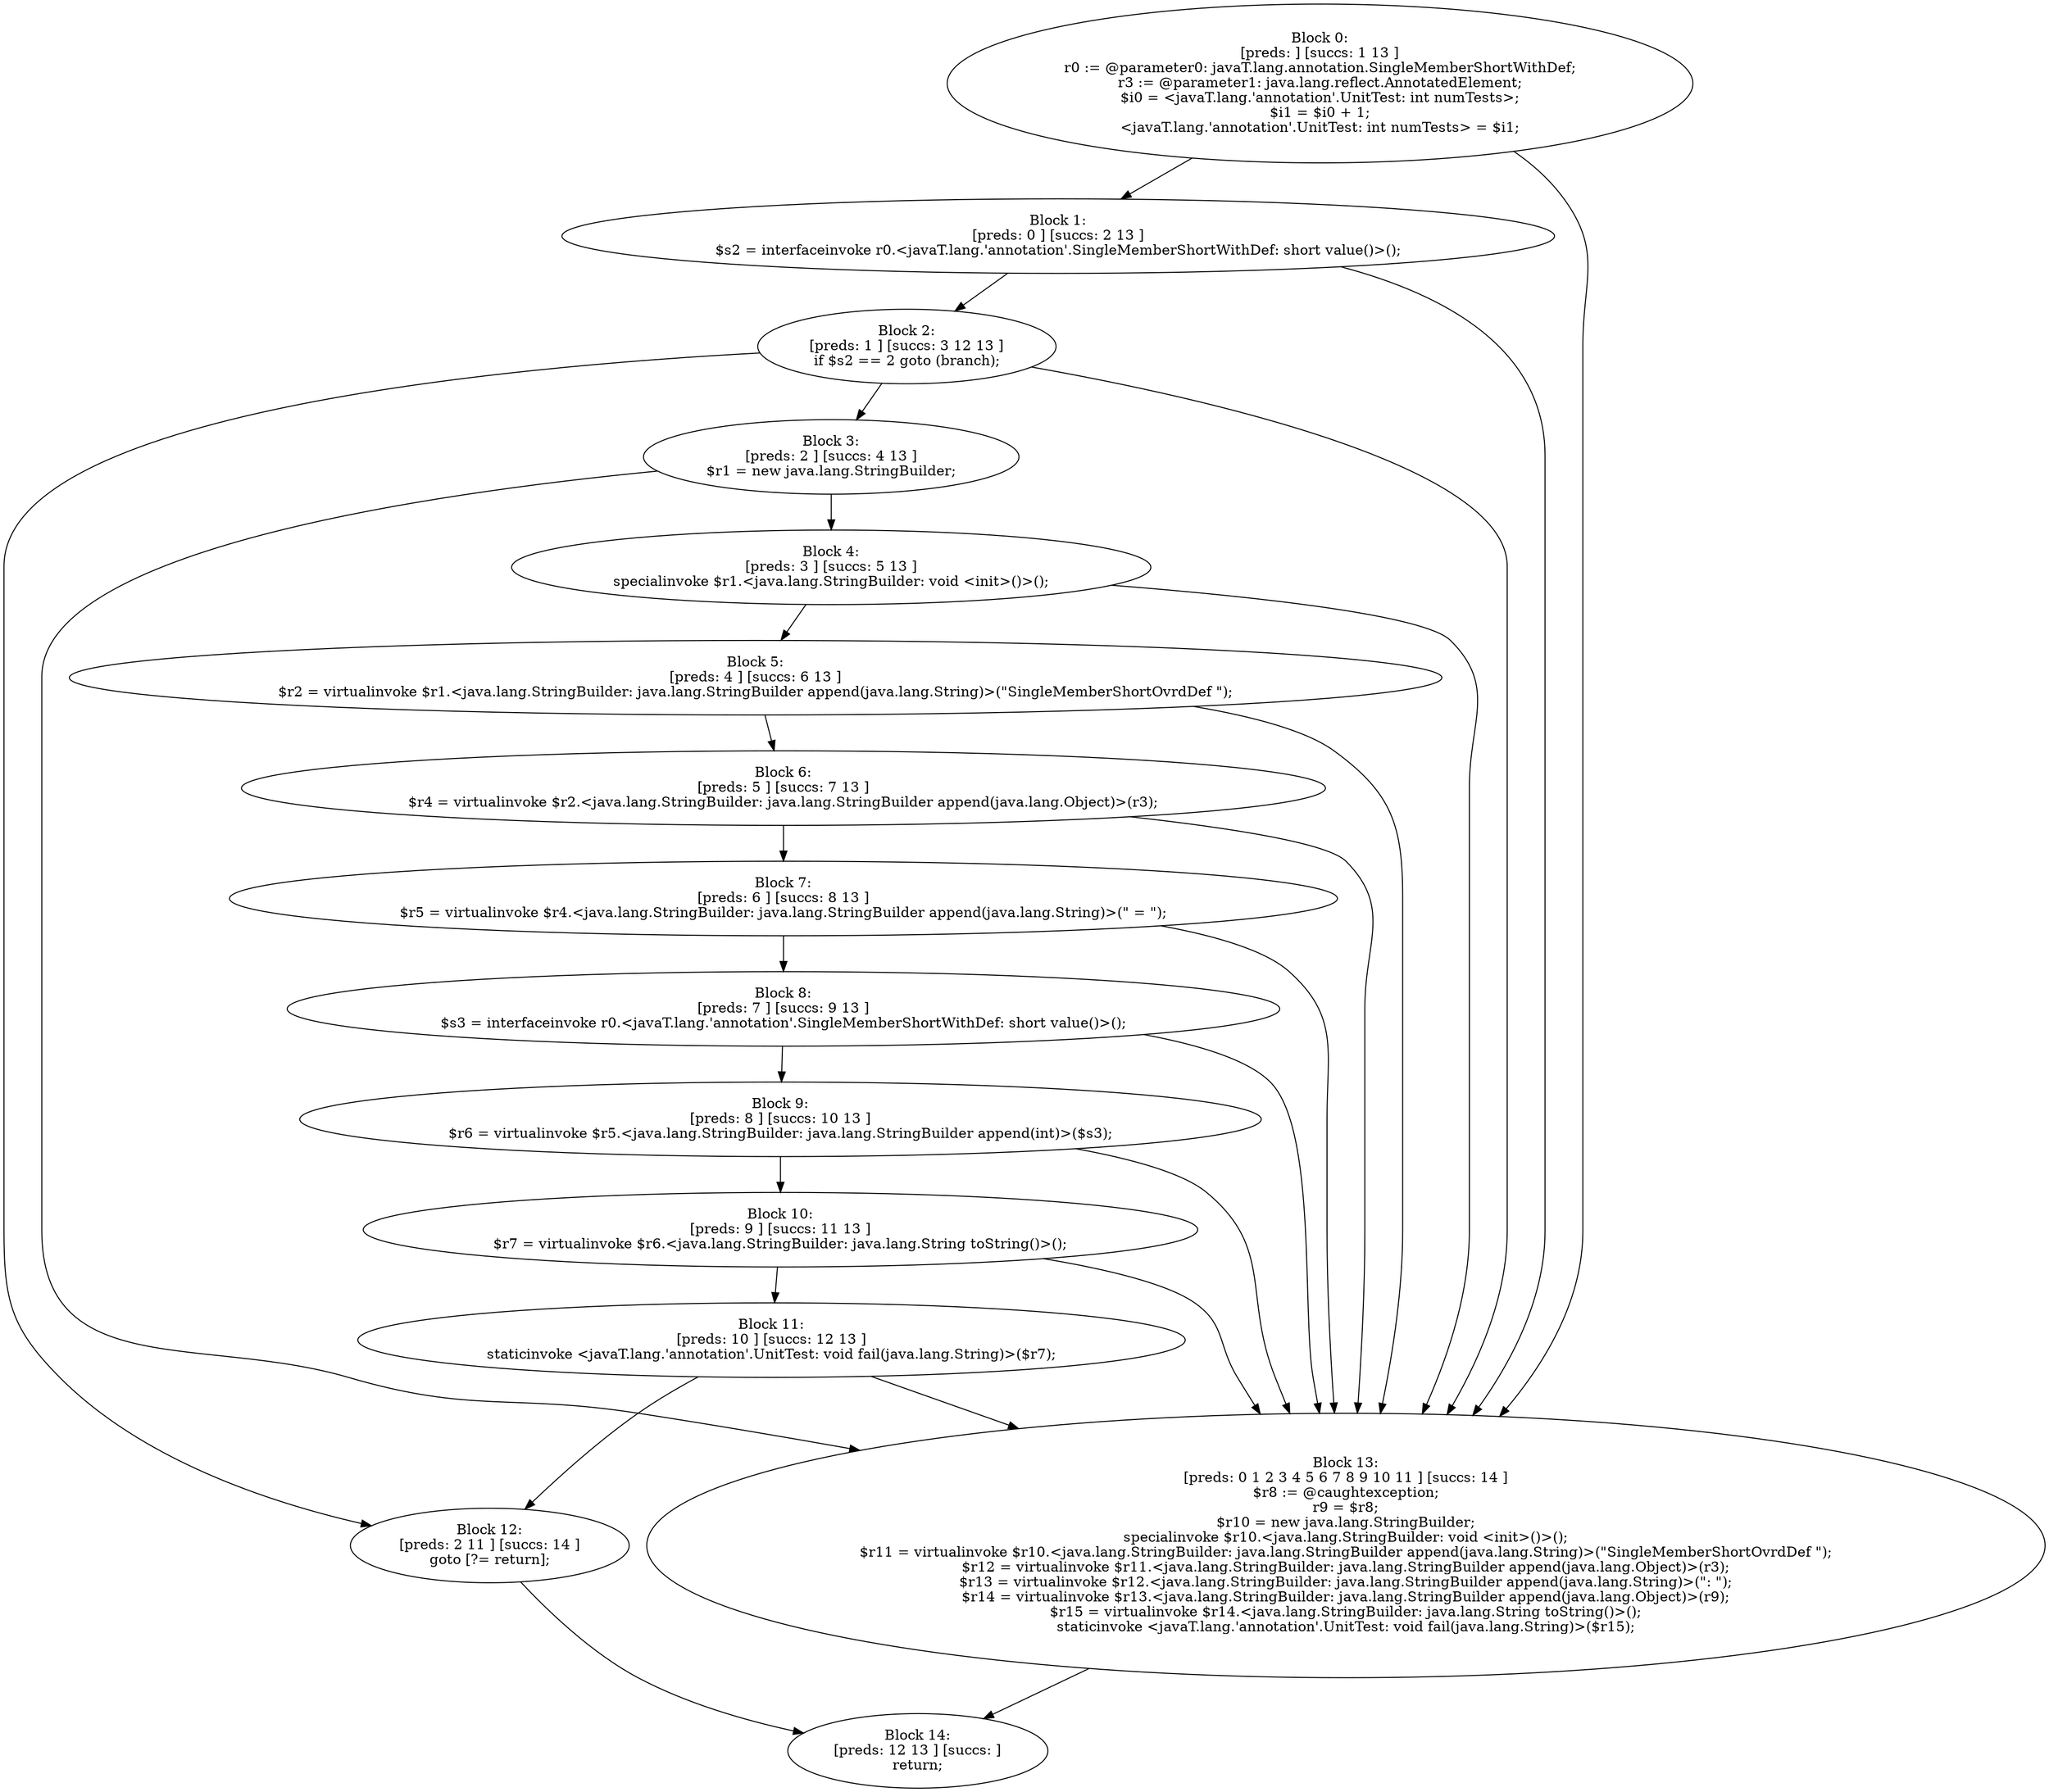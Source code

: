 digraph "unitGraph" {
    "Block 0:
[preds: ] [succs: 1 13 ]
r0 := @parameter0: javaT.lang.annotation.SingleMemberShortWithDef;
r3 := @parameter1: java.lang.reflect.AnnotatedElement;
$i0 = <javaT.lang.'annotation'.UnitTest: int numTests>;
$i1 = $i0 + 1;
<javaT.lang.'annotation'.UnitTest: int numTests> = $i1;
"
    "Block 1:
[preds: 0 ] [succs: 2 13 ]
$s2 = interfaceinvoke r0.<javaT.lang.'annotation'.SingleMemberShortWithDef: short value()>();
"
    "Block 2:
[preds: 1 ] [succs: 3 12 13 ]
if $s2 == 2 goto (branch);
"
    "Block 3:
[preds: 2 ] [succs: 4 13 ]
$r1 = new java.lang.StringBuilder;
"
    "Block 4:
[preds: 3 ] [succs: 5 13 ]
specialinvoke $r1.<java.lang.StringBuilder: void <init>()>();
"
    "Block 5:
[preds: 4 ] [succs: 6 13 ]
$r2 = virtualinvoke $r1.<java.lang.StringBuilder: java.lang.StringBuilder append(java.lang.String)>(\"SingleMemberShortOvrdDef \");
"
    "Block 6:
[preds: 5 ] [succs: 7 13 ]
$r4 = virtualinvoke $r2.<java.lang.StringBuilder: java.lang.StringBuilder append(java.lang.Object)>(r3);
"
    "Block 7:
[preds: 6 ] [succs: 8 13 ]
$r5 = virtualinvoke $r4.<java.lang.StringBuilder: java.lang.StringBuilder append(java.lang.String)>(\" = \");
"
    "Block 8:
[preds: 7 ] [succs: 9 13 ]
$s3 = interfaceinvoke r0.<javaT.lang.'annotation'.SingleMemberShortWithDef: short value()>();
"
    "Block 9:
[preds: 8 ] [succs: 10 13 ]
$r6 = virtualinvoke $r5.<java.lang.StringBuilder: java.lang.StringBuilder append(int)>($s3);
"
    "Block 10:
[preds: 9 ] [succs: 11 13 ]
$r7 = virtualinvoke $r6.<java.lang.StringBuilder: java.lang.String toString()>();
"
    "Block 11:
[preds: 10 ] [succs: 12 13 ]
staticinvoke <javaT.lang.'annotation'.UnitTest: void fail(java.lang.String)>($r7);
"
    "Block 12:
[preds: 2 11 ] [succs: 14 ]
goto [?= return];
"
    "Block 13:
[preds: 0 1 2 3 4 5 6 7 8 9 10 11 ] [succs: 14 ]
$r8 := @caughtexception;
r9 = $r8;
$r10 = new java.lang.StringBuilder;
specialinvoke $r10.<java.lang.StringBuilder: void <init>()>();
$r11 = virtualinvoke $r10.<java.lang.StringBuilder: java.lang.StringBuilder append(java.lang.String)>(\"SingleMemberShortOvrdDef \");
$r12 = virtualinvoke $r11.<java.lang.StringBuilder: java.lang.StringBuilder append(java.lang.Object)>(r3);
$r13 = virtualinvoke $r12.<java.lang.StringBuilder: java.lang.StringBuilder append(java.lang.String)>(\": \");
$r14 = virtualinvoke $r13.<java.lang.StringBuilder: java.lang.StringBuilder append(java.lang.Object)>(r9);
$r15 = virtualinvoke $r14.<java.lang.StringBuilder: java.lang.String toString()>();
staticinvoke <javaT.lang.'annotation'.UnitTest: void fail(java.lang.String)>($r15);
"
    "Block 14:
[preds: 12 13 ] [succs: ]
return;
"
    "Block 0:
[preds: ] [succs: 1 13 ]
r0 := @parameter0: javaT.lang.annotation.SingleMemberShortWithDef;
r3 := @parameter1: java.lang.reflect.AnnotatedElement;
$i0 = <javaT.lang.'annotation'.UnitTest: int numTests>;
$i1 = $i0 + 1;
<javaT.lang.'annotation'.UnitTest: int numTests> = $i1;
"->"Block 1:
[preds: 0 ] [succs: 2 13 ]
$s2 = interfaceinvoke r0.<javaT.lang.'annotation'.SingleMemberShortWithDef: short value()>();
";
    "Block 0:
[preds: ] [succs: 1 13 ]
r0 := @parameter0: javaT.lang.annotation.SingleMemberShortWithDef;
r3 := @parameter1: java.lang.reflect.AnnotatedElement;
$i0 = <javaT.lang.'annotation'.UnitTest: int numTests>;
$i1 = $i0 + 1;
<javaT.lang.'annotation'.UnitTest: int numTests> = $i1;
"->"Block 13:
[preds: 0 1 2 3 4 5 6 7 8 9 10 11 ] [succs: 14 ]
$r8 := @caughtexception;
r9 = $r8;
$r10 = new java.lang.StringBuilder;
specialinvoke $r10.<java.lang.StringBuilder: void <init>()>();
$r11 = virtualinvoke $r10.<java.lang.StringBuilder: java.lang.StringBuilder append(java.lang.String)>(\"SingleMemberShortOvrdDef \");
$r12 = virtualinvoke $r11.<java.lang.StringBuilder: java.lang.StringBuilder append(java.lang.Object)>(r3);
$r13 = virtualinvoke $r12.<java.lang.StringBuilder: java.lang.StringBuilder append(java.lang.String)>(\": \");
$r14 = virtualinvoke $r13.<java.lang.StringBuilder: java.lang.StringBuilder append(java.lang.Object)>(r9);
$r15 = virtualinvoke $r14.<java.lang.StringBuilder: java.lang.String toString()>();
staticinvoke <javaT.lang.'annotation'.UnitTest: void fail(java.lang.String)>($r15);
";
    "Block 1:
[preds: 0 ] [succs: 2 13 ]
$s2 = interfaceinvoke r0.<javaT.lang.'annotation'.SingleMemberShortWithDef: short value()>();
"->"Block 2:
[preds: 1 ] [succs: 3 12 13 ]
if $s2 == 2 goto (branch);
";
    "Block 1:
[preds: 0 ] [succs: 2 13 ]
$s2 = interfaceinvoke r0.<javaT.lang.'annotation'.SingleMemberShortWithDef: short value()>();
"->"Block 13:
[preds: 0 1 2 3 4 5 6 7 8 9 10 11 ] [succs: 14 ]
$r8 := @caughtexception;
r9 = $r8;
$r10 = new java.lang.StringBuilder;
specialinvoke $r10.<java.lang.StringBuilder: void <init>()>();
$r11 = virtualinvoke $r10.<java.lang.StringBuilder: java.lang.StringBuilder append(java.lang.String)>(\"SingleMemberShortOvrdDef \");
$r12 = virtualinvoke $r11.<java.lang.StringBuilder: java.lang.StringBuilder append(java.lang.Object)>(r3);
$r13 = virtualinvoke $r12.<java.lang.StringBuilder: java.lang.StringBuilder append(java.lang.String)>(\": \");
$r14 = virtualinvoke $r13.<java.lang.StringBuilder: java.lang.StringBuilder append(java.lang.Object)>(r9);
$r15 = virtualinvoke $r14.<java.lang.StringBuilder: java.lang.String toString()>();
staticinvoke <javaT.lang.'annotation'.UnitTest: void fail(java.lang.String)>($r15);
";
    "Block 2:
[preds: 1 ] [succs: 3 12 13 ]
if $s2 == 2 goto (branch);
"->"Block 3:
[preds: 2 ] [succs: 4 13 ]
$r1 = new java.lang.StringBuilder;
";
    "Block 2:
[preds: 1 ] [succs: 3 12 13 ]
if $s2 == 2 goto (branch);
"->"Block 12:
[preds: 2 11 ] [succs: 14 ]
goto [?= return];
";
    "Block 2:
[preds: 1 ] [succs: 3 12 13 ]
if $s2 == 2 goto (branch);
"->"Block 13:
[preds: 0 1 2 3 4 5 6 7 8 9 10 11 ] [succs: 14 ]
$r8 := @caughtexception;
r9 = $r8;
$r10 = new java.lang.StringBuilder;
specialinvoke $r10.<java.lang.StringBuilder: void <init>()>();
$r11 = virtualinvoke $r10.<java.lang.StringBuilder: java.lang.StringBuilder append(java.lang.String)>(\"SingleMemberShortOvrdDef \");
$r12 = virtualinvoke $r11.<java.lang.StringBuilder: java.lang.StringBuilder append(java.lang.Object)>(r3);
$r13 = virtualinvoke $r12.<java.lang.StringBuilder: java.lang.StringBuilder append(java.lang.String)>(\": \");
$r14 = virtualinvoke $r13.<java.lang.StringBuilder: java.lang.StringBuilder append(java.lang.Object)>(r9);
$r15 = virtualinvoke $r14.<java.lang.StringBuilder: java.lang.String toString()>();
staticinvoke <javaT.lang.'annotation'.UnitTest: void fail(java.lang.String)>($r15);
";
    "Block 3:
[preds: 2 ] [succs: 4 13 ]
$r1 = new java.lang.StringBuilder;
"->"Block 4:
[preds: 3 ] [succs: 5 13 ]
specialinvoke $r1.<java.lang.StringBuilder: void <init>()>();
";
    "Block 3:
[preds: 2 ] [succs: 4 13 ]
$r1 = new java.lang.StringBuilder;
"->"Block 13:
[preds: 0 1 2 3 4 5 6 7 8 9 10 11 ] [succs: 14 ]
$r8 := @caughtexception;
r9 = $r8;
$r10 = new java.lang.StringBuilder;
specialinvoke $r10.<java.lang.StringBuilder: void <init>()>();
$r11 = virtualinvoke $r10.<java.lang.StringBuilder: java.lang.StringBuilder append(java.lang.String)>(\"SingleMemberShortOvrdDef \");
$r12 = virtualinvoke $r11.<java.lang.StringBuilder: java.lang.StringBuilder append(java.lang.Object)>(r3);
$r13 = virtualinvoke $r12.<java.lang.StringBuilder: java.lang.StringBuilder append(java.lang.String)>(\": \");
$r14 = virtualinvoke $r13.<java.lang.StringBuilder: java.lang.StringBuilder append(java.lang.Object)>(r9);
$r15 = virtualinvoke $r14.<java.lang.StringBuilder: java.lang.String toString()>();
staticinvoke <javaT.lang.'annotation'.UnitTest: void fail(java.lang.String)>($r15);
";
    "Block 4:
[preds: 3 ] [succs: 5 13 ]
specialinvoke $r1.<java.lang.StringBuilder: void <init>()>();
"->"Block 5:
[preds: 4 ] [succs: 6 13 ]
$r2 = virtualinvoke $r1.<java.lang.StringBuilder: java.lang.StringBuilder append(java.lang.String)>(\"SingleMemberShortOvrdDef \");
";
    "Block 4:
[preds: 3 ] [succs: 5 13 ]
specialinvoke $r1.<java.lang.StringBuilder: void <init>()>();
"->"Block 13:
[preds: 0 1 2 3 4 5 6 7 8 9 10 11 ] [succs: 14 ]
$r8 := @caughtexception;
r9 = $r8;
$r10 = new java.lang.StringBuilder;
specialinvoke $r10.<java.lang.StringBuilder: void <init>()>();
$r11 = virtualinvoke $r10.<java.lang.StringBuilder: java.lang.StringBuilder append(java.lang.String)>(\"SingleMemberShortOvrdDef \");
$r12 = virtualinvoke $r11.<java.lang.StringBuilder: java.lang.StringBuilder append(java.lang.Object)>(r3);
$r13 = virtualinvoke $r12.<java.lang.StringBuilder: java.lang.StringBuilder append(java.lang.String)>(\": \");
$r14 = virtualinvoke $r13.<java.lang.StringBuilder: java.lang.StringBuilder append(java.lang.Object)>(r9);
$r15 = virtualinvoke $r14.<java.lang.StringBuilder: java.lang.String toString()>();
staticinvoke <javaT.lang.'annotation'.UnitTest: void fail(java.lang.String)>($r15);
";
    "Block 5:
[preds: 4 ] [succs: 6 13 ]
$r2 = virtualinvoke $r1.<java.lang.StringBuilder: java.lang.StringBuilder append(java.lang.String)>(\"SingleMemberShortOvrdDef \");
"->"Block 6:
[preds: 5 ] [succs: 7 13 ]
$r4 = virtualinvoke $r2.<java.lang.StringBuilder: java.lang.StringBuilder append(java.lang.Object)>(r3);
";
    "Block 5:
[preds: 4 ] [succs: 6 13 ]
$r2 = virtualinvoke $r1.<java.lang.StringBuilder: java.lang.StringBuilder append(java.lang.String)>(\"SingleMemberShortOvrdDef \");
"->"Block 13:
[preds: 0 1 2 3 4 5 6 7 8 9 10 11 ] [succs: 14 ]
$r8 := @caughtexception;
r9 = $r8;
$r10 = new java.lang.StringBuilder;
specialinvoke $r10.<java.lang.StringBuilder: void <init>()>();
$r11 = virtualinvoke $r10.<java.lang.StringBuilder: java.lang.StringBuilder append(java.lang.String)>(\"SingleMemberShortOvrdDef \");
$r12 = virtualinvoke $r11.<java.lang.StringBuilder: java.lang.StringBuilder append(java.lang.Object)>(r3);
$r13 = virtualinvoke $r12.<java.lang.StringBuilder: java.lang.StringBuilder append(java.lang.String)>(\": \");
$r14 = virtualinvoke $r13.<java.lang.StringBuilder: java.lang.StringBuilder append(java.lang.Object)>(r9);
$r15 = virtualinvoke $r14.<java.lang.StringBuilder: java.lang.String toString()>();
staticinvoke <javaT.lang.'annotation'.UnitTest: void fail(java.lang.String)>($r15);
";
    "Block 6:
[preds: 5 ] [succs: 7 13 ]
$r4 = virtualinvoke $r2.<java.lang.StringBuilder: java.lang.StringBuilder append(java.lang.Object)>(r3);
"->"Block 7:
[preds: 6 ] [succs: 8 13 ]
$r5 = virtualinvoke $r4.<java.lang.StringBuilder: java.lang.StringBuilder append(java.lang.String)>(\" = \");
";
    "Block 6:
[preds: 5 ] [succs: 7 13 ]
$r4 = virtualinvoke $r2.<java.lang.StringBuilder: java.lang.StringBuilder append(java.lang.Object)>(r3);
"->"Block 13:
[preds: 0 1 2 3 4 5 6 7 8 9 10 11 ] [succs: 14 ]
$r8 := @caughtexception;
r9 = $r8;
$r10 = new java.lang.StringBuilder;
specialinvoke $r10.<java.lang.StringBuilder: void <init>()>();
$r11 = virtualinvoke $r10.<java.lang.StringBuilder: java.lang.StringBuilder append(java.lang.String)>(\"SingleMemberShortOvrdDef \");
$r12 = virtualinvoke $r11.<java.lang.StringBuilder: java.lang.StringBuilder append(java.lang.Object)>(r3);
$r13 = virtualinvoke $r12.<java.lang.StringBuilder: java.lang.StringBuilder append(java.lang.String)>(\": \");
$r14 = virtualinvoke $r13.<java.lang.StringBuilder: java.lang.StringBuilder append(java.lang.Object)>(r9);
$r15 = virtualinvoke $r14.<java.lang.StringBuilder: java.lang.String toString()>();
staticinvoke <javaT.lang.'annotation'.UnitTest: void fail(java.lang.String)>($r15);
";
    "Block 7:
[preds: 6 ] [succs: 8 13 ]
$r5 = virtualinvoke $r4.<java.lang.StringBuilder: java.lang.StringBuilder append(java.lang.String)>(\" = \");
"->"Block 8:
[preds: 7 ] [succs: 9 13 ]
$s3 = interfaceinvoke r0.<javaT.lang.'annotation'.SingleMemberShortWithDef: short value()>();
";
    "Block 7:
[preds: 6 ] [succs: 8 13 ]
$r5 = virtualinvoke $r4.<java.lang.StringBuilder: java.lang.StringBuilder append(java.lang.String)>(\" = \");
"->"Block 13:
[preds: 0 1 2 3 4 5 6 7 8 9 10 11 ] [succs: 14 ]
$r8 := @caughtexception;
r9 = $r8;
$r10 = new java.lang.StringBuilder;
specialinvoke $r10.<java.lang.StringBuilder: void <init>()>();
$r11 = virtualinvoke $r10.<java.lang.StringBuilder: java.lang.StringBuilder append(java.lang.String)>(\"SingleMemberShortOvrdDef \");
$r12 = virtualinvoke $r11.<java.lang.StringBuilder: java.lang.StringBuilder append(java.lang.Object)>(r3);
$r13 = virtualinvoke $r12.<java.lang.StringBuilder: java.lang.StringBuilder append(java.lang.String)>(\": \");
$r14 = virtualinvoke $r13.<java.lang.StringBuilder: java.lang.StringBuilder append(java.lang.Object)>(r9);
$r15 = virtualinvoke $r14.<java.lang.StringBuilder: java.lang.String toString()>();
staticinvoke <javaT.lang.'annotation'.UnitTest: void fail(java.lang.String)>($r15);
";
    "Block 8:
[preds: 7 ] [succs: 9 13 ]
$s3 = interfaceinvoke r0.<javaT.lang.'annotation'.SingleMemberShortWithDef: short value()>();
"->"Block 9:
[preds: 8 ] [succs: 10 13 ]
$r6 = virtualinvoke $r5.<java.lang.StringBuilder: java.lang.StringBuilder append(int)>($s3);
";
    "Block 8:
[preds: 7 ] [succs: 9 13 ]
$s3 = interfaceinvoke r0.<javaT.lang.'annotation'.SingleMemberShortWithDef: short value()>();
"->"Block 13:
[preds: 0 1 2 3 4 5 6 7 8 9 10 11 ] [succs: 14 ]
$r8 := @caughtexception;
r9 = $r8;
$r10 = new java.lang.StringBuilder;
specialinvoke $r10.<java.lang.StringBuilder: void <init>()>();
$r11 = virtualinvoke $r10.<java.lang.StringBuilder: java.lang.StringBuilder append(java.lang.String)>(\"SingleMemberShortOvrdDef \");
$r12 = virtualinvoke $r11.<java.lang.StringBuilder: java.lang.StringBuilder append(java.lang.Object)>(r3);
$r13 = virtualinvoke $r12.<java.lang.StringBuilder: java.lang.StringBuilder append(java.lang.String)>(\": \");
$r14 = virtualinvoke $r13.<java.lang.StringBuilder: java.lang.StringBuilder append(java.lang.Object)>(r9);
$r15 = virtualinvoke $r14.<java.lang.StringBuilder: java.lang.String toString()>();
staticinvoke <javaT.lang.'annotation'.UnitTest: void fail(java.lang.String)>($r15);
";
    "Block 9:
[preds: 8 ] [succs: 10 13 ]
$r6 = virtualinvoke $r5.<java.lang.StringBuilder: java.lang.StringBuilder append(int)>($s3);
"->"Block 10:
[preds: 9 ] [succs: 11 13 ]
$r7 = virtualinvoke $r6.<java.lang.StringBuilder: java.lang.String toString()>();
";
    "Block 9:
[preds: 8 ] [succs: 10 13 ]
$r6 = virtualinvoke $r5.<java.lang.StringBuilder: java.lang.StringBuilder append(int)>($s3);
"->"Block 13:
[preds: 0 1 2 3 4 5 6 7 8 9 10 11 ] [succs: 14 ]
$r8 := @caughtexception;
r9 = $r8;
$r10 = new java.lang.StringBuilder;
specialinvoke $r10.<java.lang.StringBuilder: void <init>()>();
$r11 = virtualinvoke $r10.<java.lang.StringBuilder: java.lang.StringBuilder append(java.lang.String)>(\"SingleMemberShortOvrdDef \");
$r12 = virtualinvoke $r11.<java.lang.StringBuilder: java.lang.StringBuilder append(java.lang.Object)>(r3);
$r13 = virtualinvoke $r12.<java.lang.StringBuilder: java.lang.StringBuilder append(java.lang.String)>(\": \");
$r14 = virtualinvoke $r13.<java.lang.StringBuilder: java.lang.StringBuilder append(java.lang.Object)>(r9);
$r15 = virtualinvoke $r14.<java.lang.StringBuilder: java.lang.String toString()>();
staticinvoke <javaT.lang.'annotation'.UnitTest: void fail(java.lang.String)>($r15);
";
    "Block 10:
[preds: 9 ] [succs: 11 13 ]
$r7 = virtualinvoke $r6.<java.lang.StringBuilder: java.lang.String toString()>();
"->"Block 11:
[preds: 10 ] [succs: 12 13 ]
staticinvoke <javaT.lang.'annotation'.UnitTest: void fail(java.lang.String)>($r7);
";
    "Block 10:
[preds: 9 ] [succs: 11 13 ]
$r7 = virtualinvoke $r6.<java.lang.StringBuilder: java.lang.String toString()>();
"->"Block 13:
[preds: 0 1 2 3 4 5 6 7 8 9 10 11 ] [succs: 14 ]
$r8 := @caughtexception;
r9 = $r8;
$r10 = new java.lang.StringBuilder;
specialinvoke $r10.<java.lang.StringBuilder: void <init>()>();
$r11 = virtualinvoke $r10.<java.lang.StringBuilder: java.lang.StringBuilder append(java.lang.String)>(\"SingleMemberShortOvrdDef \");
$r12 = virtualinvoke $r11.<java.lang.StringBuilder: java.lang.StringBuilder append(java.lang.Object)>(r3);
$r13 = virtualinvoke $r12.<java.lang.StringBuilder: java.lang.StringBuilder append(java.lang.String)>(\": \");
$r14 = virtualinvoke $r13.<java.lang.StringBuilder: java.lang.StringBuilder append(java.lang.Object)>(r9);
$r15 = virtualinvoke $r14.<java.lang.StringBuilder: java.lang.String toString()>();
staticinvoke <javaT.lang.'annotation'.UnitTest: void fail(java.lang.String)>($r15);
";
    "Block 11:
[preds: 10 ] [succs: 12 13 ]
staticinvoke <javaT.lang.'annotation'.UnitTest: void fail(java.lang.String)>($r7);
"->"Block 12:
[preds: 2 11 ] [succs: 14 ]
goto [?= return];
";
    "Block 11:
[preds: 10 ] [succs: 12 13 ]
staticinvoke <javaT.lang.'annotation'.UnitTest: void fail(java.lang.String)>($r7);
"->"Block 13:
[preds: 0 1 2 3 4 5 6 7 8 9 10 11 ] [succs: 14 ]
$r8 := @caughtexception;
r9 = $r8;
$r10 = new java.lang.StringBuilder;
specialinvoke $r10.<java.lang.StringBuilder: void <init>()>();
$r11 = virtualinvoke $r10.<java.lang.StringBuilder: java.lang.StringBuilder append(java.lang.String)>(\"SingleMemberShortOvrdDef \");
$r12 = virtualinvoke $r11.<java.lang.StringBuilder: java.lang.StringBuilder append(java.lang.Object)>(r3);
$r13 = virtualinvoke $r12.<java.lang.StringBuilder: java.lang.StringBuilder append(java.lang.String)>(\": \");
$r14 = virtualinvoke $r13.<java.lang.StringBuilder: java.lang.StringBuilder append(java.lang.Object)>(r9);
$r15 = virtualinvoke $r14.<java.lang.StringBuilder: java.lang.String toString()>();
staticinvoke <javaT.lang.'annotation'.UnitTest: void fail(java.lang.String)>($r15);
";
    "Block 12:
[preds: 2 11 ] [succs: 14 ]
goto [?= return];
"->"Block 14:
[preds: 12 13 ] [succs: ]
return;
";
    "Block 13:
[preds: 0 1 2 3 4 5 6 7 8 9 10 11 ] [succs: 14 ]
$r8 := @caughtexception;
r9 = $r8;
$r10 = new java.lang.StringBuilder;
specialinvoke $r10.<java.lang.StringBuilder: void <init>()>();
$r11 = virtualinvoke $r10.<java.lang.StringBuilder: java.lang.StringBuilder append(java.lang.String)>(\"SingleMemberShortOvrdDef \");
$r12 = virtualinvoke $r11.<java.lang.StringBuilder: java.lang.StringBuilder append(java.lang.Object)>(r3);
$r13 = virtualinvoke $r12.<java.lang.StringBuilder: java.lang.StringBuilder append(java.lang.String)>(\": \");
$r14 = virtualinvoke $r13.<java.lang.StringBuilder: java.lang.StringBuilder append(java.lang.Object)>(r9);
$r15 = virtualinvoke $r14.<java.lang.StringBuilder: java.lang.String toString()>();
staticinvoke <javaT.lang.'annotation'.UnitTest: void fail(java.lang.String)>($r15);
"->"Block 14:
[preds: 12 13 ] [succs: ]
return;
";
}
